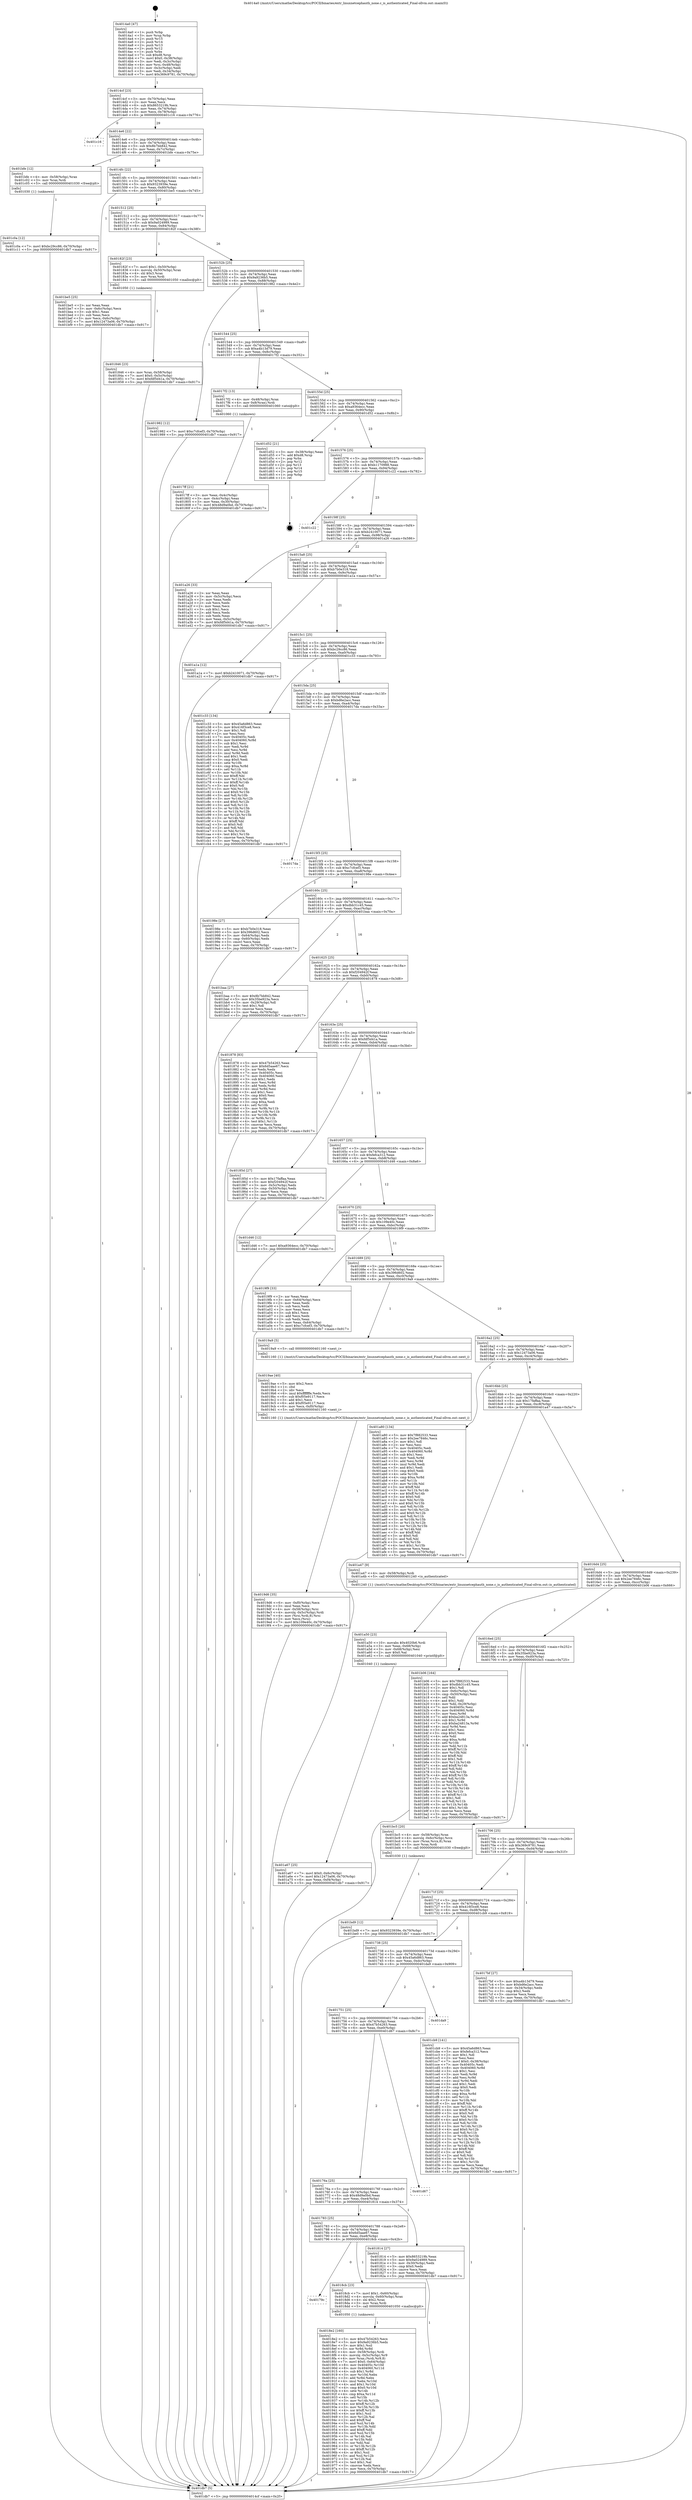 digraph "0x4014a0" {
  label = "0x4014a0 (/mnt/c/Users/mathe/Desktop/tcc/POCII/binaries/extr_linuxnetcephauth_none.c_is_authenticated_Final-ollvm.out::main(0))"
  labelloc = "t"
  node[shape=record]

  Entry [label="",width=0.3,height=0.3,shape=circle,fillcolor=black,style=filled]
  "0x4014cf" [label="{
     0x4014cf [23]\l
     | [instrs]\l
     &nbsp;&nbsp;0x4014cf \<+3\>: mov -0x70(%rbp),%eax\l
     &nbsp;&nbsp;0x4014d2 \<+2\>: mov %eax,%ecx\l
     &nbsp;&nbsp;0x4014d4 \<+6\>: sub $0x8653219b,%ecx\l
     &nbsp;&nbsp;0x4014da \<+3\>: mov %eax,-0x74(%rbp)\l
     &nbsp;&nbsp;0x4014dd \<+3\>: mov %ecx,-0x78(%rbp)\l
     &nbsp;&nbsp;0x4014e0 \<+6\>: je 0000000000401c16 \<main+0x776\>\l
  }"]
  "0x401c16" [label="{
     0x401c16\l
  }", style=dashed]
  "0x4014e6" [label="{
     0x4014e6 [22]\l
     | [instrs]\l
     &nbsp;&nbsp;0x4014e6 \<+5\>: jmp 00000000004014eb \<main+0x4b\>\l
     &nbsp;&nbsp;0x4014eb \<+3\>: mov -0x74(%rbp),%eax\l
     &nbsp;&nbsp;0x4014ee \<+5\>: sub $0x8b7bb842,%eax\l
     &nbsp;&nbsp;0x4014f3 \<+3\>: mov %eax,-0x7c(%rbp)\l
     &nbsp;&nbsp;0x4014f6 \<+6\>: je 0000000000401bfe \<main+0x75e\>\l
  }"]
  Exit [label="",width=0.3,height=0.3,shape=circle,fillcolor=black,style=filled,peripheries=2]
  "0x401bfe" [label="{
     0x401bfe [12]\l
     | [instrs]\l
     &nbsp;&nbsp;0x401bfe \<+4\>: mov -0x58(%rbp),%rax\l
     &nbsp;&nbsp;0x401c02 \<+3\>: mov %rax,%rdi\l
     &nbsp;&nbsp;0x401c05 \<+5\>: call 0000000000401030 \<free@plt\>\l
     | [calls]\l
     &nbsp;&nbsp;0x401030 \{1\} (unknown)\l
  }"]
  "0x4014fc" [label="{
     0x4014fc [22]\l
     | [instrs]\l
     &nbsp;&nbsp;0x4014fc \<+5\>: jmp 0000000000401501 \<main+0x61\>\l
     &nbsp;&nbsp;0x401501 \<+3\>: mov -0x74(%rbp),%eax\l
     &nbsp;&nbsp;0x401504 \<+5\>: sub $0x9323939e,%eax\l
     &nbsp;&nbsp;0x401509 \<+3\>: mov %eax,-0x80(%rbp)\l
     &nbsp;&nbsp;0x40150c \<+6\>: je 0000000000401be5 \<main+0x745\>\l
  }"]
  "0x401c0a" [label="{
     0x401c0a [12]\l
     | [instrs]\l
     &nbsp;&nbsp;0x401c0a \<+7\>: movl $0xbc29cc86,-0x70(%rbp)\l
     &nbsp;&nbsp;0x401c11 \<+5\>: jmp 0000000000401db7 \<main+0x917\>\l
  }"]
  "0x401be5" [label="{
     0x401be5 [25]\l
     | [instrs]\l
     &nbsp;&nbsp;0x401be5 \<+2\>: xor %eax,%eax\l
     &nbsp;&nbsp;0x401be7 \<+3\>: mov -0x6c(%rbp),%ecx\l
     &nbsp;&nbsp;0x401bea \<+3\>: sub $0x1,%eax\l
     &nbsp;&nbsp;0x401bed \<+2\>: sub %eax,%ecx\l
     &nbsp;&nbsp;0x401bef \<+3\>: mov %ecx,-0x6c(%rbp)\l
     &nbsp;&nbsp;0x401bf2 \<+7\>: movl $0x12473a06,-0x70(%rbp)\l
     &nbsp;&nbsp;0x401bf9 \<+5\>: jmp 0000000000401db7 \<main+0x917\>\l
  }"]
  "0x401512" [label="{
     0x401512 [25]\l
     | [instrs]\l
     &nbsp;&nbsp;0x401512 \<+5\>: jmp 0000000000401517 \<main+0x77\>\l
     &nbsp;&nbsp;0x401517 \<+3\>: mov -0x74(%rbp),%eax\l
     &nbsp;&nbsp;0x40151a \<+5\>: sub $0x9a024989,%eax\l
     &nbsp;&nbsp;0x40151f \<+6\>: mov %eax,-0x84(%rbp)\l
     &nbsp;&nbsp;0x401525 \<+6\>: je 000000000040182f \<main+0x38f\>\l
  }"]
  "0x401bd9" [label="{
     0x401bd9 [12]\l
     | [instrs]\l
     &nbsp;&nbsp;0x401bd9 \<+7\>: movl $0x9323939e,-0x70(%rbp)\l
     &nbsp;&nbsp;0x401be0 \<+5\>: jmp 0000000000401db7 \<main+0x917\>\l
  }"]
  "0x40182f" [label="{
     0x40182f [23]\l
     | [instrs]\l
     &nbsp;&nbsp;0x40182f \<+7\>: movl $0x1,-0x50(%rbp)\l
     &nbsp;&nbsp;0x401836 \<+4\>: movslq -0x50(%rbp),%rax\l
     &nbsp;&nbsp;0x40183a \<+4\>: shl $0x3,%rax\l
     &nbsp;&nbsp;0x40183e \<+3\>: mov %rax,%rdi\l
     &nbsp;&nbsp;0x401841 \<+5\>: call 0000000000401050 \<malloc@plt\>\l
     | [calls]\l
     &nbsp;&nbsp;0x401050 \{1\} (unknown)\l
  }"]
  "0x40152b" [label="{
     0x40152b [25]\l
     | [instrs]\l
     &nbsp;&nbsp;0x40152b \<+5\>: jmp 0000000000401530 \<main+0x90\>\l
     &nbsp;&nbsp;0x401530 \<+3\>: mov -0x74(%rbp),%eax\l
     &nbsp;&nbsp;0x401533 \<+5\>: sub $0x9a9236b5,%eax\l
     &nbsp;&nbsp;0x401538 \<+6\>: mov %eax,-0x88(%rbp)\l
     &nbsp;&nbsp;0x40153e \<+6\>: je 0000000000401982 \<main+0x4e2\>\l
  }"]
  "0x401a67" [label="{
     0x401a67 [25]\l
     | [instrs]\l
     &nbsp;&nbsp;0x401a67 \<+7\>: movl $0x0,-0x6c(%rbp)\l
     &nbsp;&nbsp;0x401a6e \<+7\>: movl $0x12473a06,-0x70(%rbp)\l
     &nbsp;&nbsp;0x401a75 \<+6\>: mov %eax,-0xf4(%rbp)\l
     &nbsp;&nbsp;0x401a7b \<+5\>: jmp 0000000000401db7 \<main+0x917\>\l
  }"]
  "0x401982" [label="{
     0x401982 [12]\l
     | [instrs]\l
     &nbsp;&nbsp;0x401982 \<+7\>: movl $0xc7cfcef3,-0x70(%rbp)\l
     &nbsp;&nbsp;0x401989 \<+5\>: jmp 0000000000401db7 \<main+0x917\>\l
  }"]
  "0x401544" [label="{
     0x401544 [25]\l
     | [instrs]\l
     &nbsp;&nbsp;0x401544 \<+5\>: jmp 0000000000401549 \<main+0xa9\>\l
     &nbsp;&nbsp;0x401549 \<+3\>: mov -0x74(%rbp),%eax\l
     &nbsp;&nbsp;0x40154c \<+5\>: sub $0xa4b13d79,%eax\l
     &nbsp;&nbsp;0x401551 \<+6\>: mov %eax,-0x8c(%rbp)\l
     &nbsp;&nbsp;0x401557 \<+6\>: je 00000000004017f2 \<main+0x352\>\l
  }"]
  "0x401a50" [label="{
     0x401a50 [23]\l
     | [instrs]\l
     &nbsp;&nbsp;0x401a50 \<+10\>: movabs $0x4020b6,%rdi\l
     &nbsp;&nbsp;0x401a5a \<+3\>: mov %eax,-0x68(%rbp)\l
     &nbsp;&nbsp;0x401a5d \<+3\>: mov -0x68(%rbp),%esi\l
     &nbsp;&nbsp;0x401a60 \<+2\>: mov $0x0,%al\l
     &nbsp;&nbsp;0x401a62 \<+5\>: call 0000000000401040 \<printf@plt\>\l
     | [calls]\l
     &nbsp;&nbsp;0x401040 \{1\} (unknown)\l
  }"]
  "0x4017f2" [label="{
     0x4017f2 [13]\l
     | [instrs]\l
     &nbsp;&nbsp;0x4017f2 \<+4\>: mov -0x48(%rbp),%rax\l
     &nbsp;&nbsp;0x4017f6 \<+4\>: mov 0x8(%rax),%rdi\l
     &nbsp;&nbsp;0x4017fa \<+5\>: call 0000000000401060 \<atoi@plt\>\l
     | [calls]\l
     &nbsp;&nbsp;0x401060 \{1\} (unknown)\l
  }"]
  "0x40155d" [label="{
     0x40155d [25]\l
     | [instrs]\l
     &nbsp;&nbsp;0x40155d \<+5\>: jmp 0000000000401562 \<main+0xc2\>\l
     &nbsp;&nbsp;0x401562 \<+3\>: mov -0x74(%rbp),%eax\l
     &nbsp;&nbsp;0x401565 \<+5\>: sub $0xa9364ecc,%eax\l
     &nbsp;&nbsp;0x40156a \<+6\>: mov %eax,-0x90(%rbp)\l
     &nbsp;&nbsp;0x401570 \<+6\>: je 0000000000401d52 \<main+0x8b2\>\l
  }"]
  "0x4019d6" [label="{
     0x4019d6 [35]\l
     | [instrs]\l
     &nbsp;&nbsp;0x4019d6 \<+6\>: mov -0xf0(%rbp),%ecx\l
     &nbsp;&nbsp;0x4019dc \<+3\>: imul %eax,%ecx\l
     &nbsp;&nbsp;0x4019df \<+4\>: mov -0x58(%rbp),%rsi\l
     &nbsp;&nbsp;0x4019e3 \<+4\>: movslq -0x5c(%rbp),%rdi\l
     &nbsp;&nbsp;0x4019e7 \<+4\>: mov (%rsi,%rdi,8),%rsi\l
     &nbsp;&nbsp;0x4019eb \<+2\>: mov %ecx,(%rsi)\l
     &nbsp;&nbsp;0x4019ed \<+7\>: movl $0x109e40c,-0x70(%rbp)\l
     &nbsp;&nbsp;0x4019f4 \<+5\>: jmp 0000000000401db7 \<main+0x917\>\l
  }"]
  "0x401d52" [label="{
     0x401d52 [21]\l
     | [instrs]\l
     &nbsp;&nbsp;0x401d52 \<+3\>: mov -0x38(%rbp),%eax\l
     &nbsp;&nbsp;0x401d55 \<+7\>: add $0xd8,%rsp\l
     &nbsp;&nbsp;0x401d5c \<+1\>: pop %rbx\l
     &nbsp;&nbsp;0x401d5d \<+2\>: pop %r12\l
     &nbsp;&nbsp;0x401d5f \<+2\>: pop %r13\l
     &nbsp;&nbsp;0x401d61 \<+2\>: pop %r14\l
     &nbsp;&nbsp;0x401d63 \<+2\>: pop %r15\l
     &nbsp;&nbsp;0x401d65 \<+1\>: pop %rbp\l
     &nbsp;&nbsp;0x401d66 \<+1\>: ret\l
  }"]
  "0x401576" [label="{
     0x401576 [25]\l
     | [instrs]\l
     &nbsp;&nbsp;0x401576 \<+5\>: jmp 000000000040157b \<main+0xdb\>\l
     &nbsp;&nbsp;0x40157b \<+3\>: mov -0x74(%rbp),%eax\l
     &nbsp;&nbsp;0x40157e \<+5\>: sub $0xb1170988,%eax\l
     &nbsp;&nbsp;0x401583 \<+6\>: mov %eax,-0x94(%rbp)\l
     &nbsp;&nbsp;0x401589 \<+6\>: je 0000000000401c22 \<main+0x782\>\l
  }"]
  "0x4019ae" [label="{
     0x4019ae [40]\l
     | [instrs]\l
     &nbsp;&nbsp;0x4019ae \<+5\>: mov $0x2,%ecx\l
     &nbsp;&nbsp;0x4019b3 \<+1\>: cltd\l
     &nbsp;&nbsp;0x4019b4 \<+2\>: idiv %ecx\l
     &nbsp;&nbsp;0x4019b6 \<+6\>: imul $0xfffffffe,%edx,%ecx\l
     &nbsp;&nbsp;0x4019bc \<+6\>: sub $0xf05e9117,%ecx\l
     &nbsp;&nbsp;0x4019c2 \<+3\>: add $0x1,%ecx\l
     &nbsp;&nbsp;0x4019c5 \<+6\>: add $0xf05e9117,%ecx\l
     &nbsp;&nbsp;0x4019cb \<+6\>: mov %ecx,-0xf0(%rbp)\l
     &nbsp;&nbsp;0x4019d1 \<+5\>: call 0000000000401160 \<next_i\>\l
     | [calls]\l
     &nbsp;&nbsp;0x401160 \{1\} (/mnt/c/Users/mathe/Desktop/tcc/POCII/binaries/extr_linuxnetcephauth_none.c_is_authenticated_Final-ollvm.out::next_i)\l
  }"]
  "0x401c22" [label="{
     0x401c22\l
  }", style=dashed]
  "0x40158f" [label="{
     0x40158f [25]\l
     | [instrs]\l
     &nbsp;&nbsp;0x40158f \<+5\>: jmp 0000000000401594 \<main+0xf4\>\l
     &nbsp;&nbsp;0x401594 \<+3\>: mov -0x74(%rbp),%eax\l
     &nbsp;&nbsp;0x401597 \<+5\>: sub $0xb2410071,%eax\l
     &nbsp;&nbsp;0x40159c \<+6\>: mov %eax,-0x98(%rbp)\l
     &nbsp;&nbsp;0x4015a2 \<+6\>: je 0000000000401a26 \<main+0x586\>\l
  }"]
  "0x4018e2" [label="{
     0x4018e2 [160]\l
     | [instrs]\l
     &nbsp;&nbsp;0x4018e2 \<+5\>: mov $0x47b54263,%ecx\l
     &nbsp;&nbsp;0x4018e7 \<+5\>: mov $0x9a9236b5,%edx\l
     &nbsp;&nbsp;0x4018ec \<+3\>: mov $0x1,%sil\l
     &nbsp;&nbsp;0x4018ef \<+3\>: xor %r8d,%r8d\l
     &nbsp;&nbsp;0x4018f2 \<+4\>: mov -0x58(%rbp),%rdi\l
     &nbsp;&nbsp;0x4018f6 \<+4\>: movslq -0x5c(%rbp),%r9\l
     &nbsp;&nbsp;0x4018fa \<+4\>: mov %rax,(%rdi,%r9,8)\l
     &nbsp;&nbsp;0x4018fe \<+7\>: movl $0x0,-0x64(%rbp)\l
     &nbsp;&nbsp;0x401905 \<+8\>: mov 0x40405c,%r10d\l
     &nbsp;&nbsp;0x40190d \<+8\>: mov 0x404060,%r11d\l
     &nbsp;&nbsp;0x401915 \<+4\>: sub $0x1,%r8d\l
     &nbsp;&nbsp;0x401919 \<+3\>: mov %r10d,%ebx\l
     &nbsp;&nbsp;0x40191c \<+3\>: add %r8d,%ebx\l
     &nbsp;&nbsp;0x40191f \<+4\>: imul %ebx,%r10d\l
     &nbsp;&nbsp;0x401923 \<+4\>: and $0x1,%r10d\l
     &nbsp;&nbsp;0x401927 \<+4\>: cmp $0x0,%r10d\l
     &nbsp;&nbsp;0x40192b \<+4\>: sete %r14b\l
     &nbsp;&nbsp;0x40192f \<+4\>: cmp $0xa,%r11d\l
     &nbsp;&nbsp;0x401933 \<+4\>: setl %r15b\l
     &nbsp;&nbsp;0x401937 \<+3\>: mov %r14b,%r12b\l
     &nbsp;&nbsp;0x40193a \<+4\>: xor $0xff,%r12b\l
     &nbsp;&nbsp;0x40193e \<+3\>: mov %r15b,%r13b\l
     &nbsp;&nbsp;0x401941 \<+4\>: xor $0xff,%r13b\l
     &nbsp;&nbsp;0x401945 \<+4\>: xor $0x1,%sil\l
     &nbsp;&nbsp;0x401949 \<+3\>: mov %r12b,%al\l
     &nbsp;&nbsp;0x40194c \<+2\>: and $0xff,%al\l
     &nbsp;&nbsp;0x40194e \<+3\>: and %sil,%r14b\l
     &nbsp;&nbsp;0x401951 \<+3\>: mov %r13b,%dil\l
     &nbsp;&nbsp;0x401954 \<+4\>: and $0xff,%dil\l
     &nbsp;&nbsp;0x401958 \<+3\>: and %sil,%r15b\l
     &nbsp;&nbsp;0x40195b \<+3\>: or %r14b,%al\l
     &nbsp;&nbsp;0x40195e \<+3\>: or %r15b,%dil\l
     &nbsp;&nbsp;0x401961 \<+3\>: xor %dil,%al\l
     &nbsp;&nbsp;0x401964 \<+3\>: or %r13b,%r12b\l
     &nbsp;&nbsp;0x401967 \<+4\>: xor $0xff,%r12b\l
     &nbsp;&nbsp;0x40196b \<+4\>: or $0x1,%sil\l
     &nbsp;&nbsp;0x40196f \<+3\>: and %sil,%r12b\l
     &nbsp;&nbsp;0x401972 \<+3\>: or %r12b,%al\l
     &nbsp;&nbsp;0x401975 \<+2\>: test $0x1,%al\l
     &nbsp;&nbsp;0x401977 \<+3\>: cmovne %edx,%ecx\l
     &nbsp;&nbsp;0x40197a \<+3\>: mov %ecx,-0x70(%rbp)\l
     &nbsp;&nbsp;0x40197d \<+5\>: jmp 0000000000401db7 \<main+0x917\>\l
  }"]
  "0x401a26" [label="{
     0x401a26 [33]\l
     | [instrs]\l
     &nbsp;&nbsp;0x401a26 \<+2\>: xor %eax,%eax\l
     &nbsp;&nbsp;0x401a28 \<+3\>: mov -0x5c(%rbp),%ecx\l
     &nbsp;&nbsp;0x401a2b \<+2\>: mov %eax,%edx\l
     &nbsp;&nbsp;0x401a2d \<+2\>: sub %ecx,%edx\l
     &nbsp;&nbsp;0x401a2f \<+2\>: mov %eax,%ecx\l
     &nbsp;&nbsp;0x401a31 \<+3\>: sub $0x1,%ecx\l
     &nbsp;&nbsp;0x401a34 \<+2\>: add %ecx,%edx\l
     &nbsp;&nbsp;0x401a36 \<+2\>: sub %edx,%eax\l
     &nbsp;&nbsp;0x401a38 \<+3\>: mov %eax,-0x5c(%rbp)\l
     &nbsp;&nbsp;0x401a3b \<+7\>: movl $0xfdf5d41a,-0x70(%rbp)\l
     &nbsp;&nbsp;0x401a42 \<+5\>: jmp 0000000000401db7 \<main+0x917\>\l
  }"]
  "0x4015a8" [label="{
     0x4015a8 [25]\l
     | [instrs]\l
     &nbsp;&nbsp;0x4015a8 \<+5\>: jmp 00000000004015ad \<main+0x10d\>\l
     &nbsp;&nbsp;0x4015ad \<+3\>: mov -0x74(%rbp),%eax\l
     &nbsp;&nbsp;0x4015b0 \<+5\>: sub $0xb7b0e318,%eax\l
     &nbsp;&nbsp;0x4015b5 \<+6\>: mov %eax,-0x9c(%rbp)\l
     &nbsp;&nbsp;0x4015bb \<+6\>: je 0000000000401a1a \<main+0x57a\>\l
  }"]
  "0x40179c" [label="{
     0x40179c\l
  }", style=dashed]
  "0x401a1a" [label="{
     0x401a1a [12]\l
     | [instrs]\l
     &nbsp;&nbsp;0x401a1a \<+7\>: movl $0xb2410071,-0x70(%rbp)\l
     &nbsp;&nbsp;0x401a21 \<+5\>: jmp 0000000000401db7 \<main+0x917\>\l
  }"]
  "0x4015c1" [label="{
     0x4015c1 [25]\l
     | [instrs]\l
     &nbsp;&nbsp;0x4015c1 \<+5\>: jmp 00000000004015c6 \<main+0x126\>\l
     &nbsp;&nbsp;0x4015c6 \<+3\>: mov -0x74(%rbp),%eax\l
     &nbsp;&nbsp;0x4015c9 \<+5\>: sub $0xbc29cc86,%eax\l
     &nbsp;&nbsp;0x4015ce \<+6\>: mov %eax,-0xa0(%rbp)\l
     &nbsp;&nbsp;0x4015d4 \<+6\>: je 0000000000401c33 \<main+0x793\>\l
  }"]
  "0x4018cb" [label="{
     0x4018cb [23]\l
     | [instrs]\l
     &nbsp;&nbsp;0x4018cb \<+7\>: movl $0x1,-0x60(%rbp)\l
     &nbsp;&nbsp;0x4018d2 \<+4\>: movslq -0x60(%rbp),%rax\l
     &nbsp;&nbsp;0x4018d6 \<+4\>: shl $0x2,%rax\l
     &nbsp;&nbsp;0x4018da \<+3\>: mov %rax,%rdi\l
     &nbsp;&nbsp;0x4018dd \<+5\>: call 0000000000401050 \<malloc@plt\>\l
     | [calls]\l
     &nbsp;&nbsp;0x401050 \{1\} (unknown)\l
  }"]
  "0x401c33" [label="{
     0x401c33 [134]\l
     | [instrs]\l
     &nbsp;&nbsp;0x401c33 \<+5\>: mov $0x45a6d863,%eax\l
     &nbsp;&nbsp;0x401c38 \<+5\>: mov $0x416f3ce8,%ecx\l
     &nbsp;&nbsp;0x401c3d \<+2\>: mov $0x1,%dl\l
     &nbsp;&nbsp;0x401c3f \<+2\>: xor %esi,%esi\l
     &nbsp;&nbsp;0x401c41 \<+7\>: mov 0x40405c,%edi\l
     &nbsp;&nbsp;0x401c48 \<+8\>: mov 0x404060,%r8d\l
     &nbsp;&nbsp;0x401c50 \<+3\>: sub $0x1,%esi\l
     &nbsp;&nbsp;0x401c53 \<+3\>: mov %edi,%r9d\l
     &nbsp;&nbsp;0x401c56 \<+3\>: add %esi,%r9d\l
     &nbsp;&nbsp;0x401c59 \<+4\>: imul %r9d,%edi\l
     &nbsp;&nbsp;0x401c5d \<+3\>: and $0x1,%edi\l
     &nbsp;&nbsp;0x401c60 \<+3\>: cmp $0x0,%edi\l
     &nbsp;&nbsp;0x401c63 \<+4\>: sete %r10b\l
     &nbsp;&nbsp;0x401c67 \<+4\>: cmp $0xa,%r8d\l
     &nbsp;&nbsp;0x401c6b \<+4\>: setl %r11b\l
     &nbsp;&nbsp;0x401c6f \<+3\>: mov %r10b,%bl\l
     &nbsp;&nbsp;0x401c72 \<+3\>: xor $0xff,%bl\l
     &nbsp;&nbsp;0x401c75 \<+3\>: mov %r11b,%r14b\l
     &nbsp;&nbsp;0x401c78 \<+4\>: xor $0xff,%r14b\l
     &nbsp;&nbsp;0x401c7c \<+3\>: xor $0x0,%dl\l
     &nbsp;&nbsp;0x401c7f \<+3\>: mov %bl,%r15b\l
     &nbsp;&nbsp;0x401c82 \<+4\>: and $0x0,%r15b\l
     &nbsp;&nbsp;0x401c86 \<+3\>: and %dl,%r10b\l
     &nbsp;&nbsp;0x401c89 \<+3\>: mov %r14b,%r12b\l
     &nbsp;&nbsp;0x401c8c \<+4\>: and $0x0,%r12b\l
     &nbsp;&nbsp;0x401c90 \<+3\>: and %dl,%r11b\l
     &nbsp;&nbsp;0x401c93 \<+3\>: or %r10b,%r15b\l
     &nbsp;&nbsp;0x401c96 \<+3\>: or %r11b,%r12b\l
     &nbsp;&nbsp;0x401c99 \<+3\>: xor %r12b,%r15b\l
     &nbsp;&nbsp;0x401c9c \<+3\>: or %r14b,%bl\l
     &nbsp;&nbsp;0x401c9f \<+3\>: xor $0xff,%bl\l
     &nbsp;&nbsp;0x401ca2 \<+3\>: or $0x0,%dl\l
     &nbsp;&nbsp;0x401ca5 \<+2\>: and %dl,%bl\l
     &nbsp;&nbsp;0x401ca7 \<+3\>: or %bl,%r15b\l
     &nbsp;&nbsp;0x401caa \<+4\>: test $0x1,%r15b\l
     &nbsp;&nbsp;0x401cae \<+3\>: cmovne %ecx,%eax\l
     &nbsp;&nbsp;0x401cb1 \<+3\>: mov %eax,-0x70(%rbp)\l
     &nbsp;&nbsp;0x401cb4 \<+5\>: jmp 0000000000401db7 \<main+0x917\>\l
  }"]
  "0x4015da" [label="{
     0x4015da [25]\l
     | [instrs]\l
     &nbsp;&nbsp;0x4015da \<+5\>: jmp 00000000004015df \<main+0x13f\>\l
     &nbsp;&nbsp;0x4015df \<+3\>: mov -0x74(%rbp),%eax\l
     &nbsp;&nbsp;0x4015e2 \<+5\>: sub $0xbd6e2acc,%eax\l
     &nbsp;&nbsp;0x4015e7 \<+6\>: mov %eax,-0xa4(%rbp)\l
     &nbsp;&nbsp;0x4015ed \<+6\>: je 00000000004017da \<main+0x33a\>\l
  }"]
  "0x401846" [label="{
     0x401846 [23]\l
     | [instrs]\l
     &nbsp;&nbsp;0x401846 \<+4\>: mov %rax,-0x58(%rbp)\l
     &nbsp;&nbsp;0x40184a \<+7\>: movl $0x0,-0x5c(%rbp)\l
     &nbsp;&nbsp;0x401851 \<+7\>: movl $0xfdf5d41a,-0x70(%rbp)\l
     &nbsp;&nbsp;0x401858 \<+5\>: jmp 0000000000401db7 \<main+0x917\>\l
  }"]
  "0x4017da" [label="{
     0x4017da\l
  }", style=dashed]
  "0x4015f3" [label="{
     0x4015f3 [25]\l
     | [instrs]\l
     &nbsp;&nbsp;0x4015f3 \<+5\>: jmp 00000000004015f8 \<main+0x158\>\l
     &nbsp;&nbsp;0x4015f8 \<+3\>: mov -0x74(%rbp),%eax\l
     &nbsp;&nbsp;0x4015fb \<+5\>: sub $0xc7cfcef3,%eax\l
     &nbsp;&nbsp;0x401600 \<+6\>: mov %eax,-0xa8(%rbp)\l
     &nbsp;&nbsp;0x401606 \<+6\>: je 000000000040198e \<main+0x4ee\>\l
  }"]
  "0x401783" [label="{
     0x401783 [25]\l
     | [instrs]\l
     &nbsp;&nbsp;0x401783 \<+5\>: jmp 0000000000401788 \<main+0x2e8\>\l
     &nbsp;&nbsp;0x401788 \<+3\>: mov -0x74(%rbp),%eax\l
     &nbsp;&nbsp;0x40178b \<+5\>: sub $0x6d5aae67,%eax\l
     &nbsp;&nbsp;0x401790 \<+6\>: mov %eax,-0xe8(%rbp)\l
     &nbsp;&nbsp;0x401796 \<+6\>: je 00000000004018cb \<main+0x42b\>\l
  }"]
  "0x40198e" [label="{
     0x40198e [27]\l
     | [instrs]\l
     &nbsp;&nbsp;0x40198e \<+5\>: mov $0xb7b0e318,%eax\l
     &nbsp;&nbsp;0x401993 \<+5\>: mov $0x396d602,%ecx\l
     &nbsp;&nbsp;0x401998 \<+3\>: mov -0x64(%rbp),%edx\l
     &nbsp;&nbsp;0x40199b \<+3\>: cmp -0x60(%rbp),%edx\l
     &nbsp;&nbsp;0x40199e \<+3\>: cmovl %ecx,%eax\l
     &nbsp;&nbsp;0x4019a1 \<+3\>: mov %eax,-0x70(%rbp)\l
     &nbsp;&nbsp;0x4019a4 \<+5\>: jmp 0000000000401db7 \<main+0x917\>\l
  }"]
  "0x40160c" [label="{
     0x40160c [25]\l
     | [instrs]\l
     &nbsp;&nbsp;0x40160c \<+5\>: jmp 0000000000401611 \<main+0x171\>\l
     &nbsp;&nbsp;0x401611 \<+3\>: mov -0x74(%rbp),%eax\l
     &nbsp;&nbsp;0x401614 \<+5\>: sub $0xdbb31c45,%eax\l
     &nbsp;&nbsp;0x401619 \<+6\>: mov %eax,-0xac(%rbp)\l
     &nbsp;&nbsp;0x40161f \<+6\>: je 0000000000401baa \<main+0x70a\>\l
  }"]
  "0x401814" [label="{
     0x401814 [27]\l
     | [instrs]\l
     &nbsp;&nbsp;0x401814 \<+5\>: mov $0x8653219b,%eax\l
     &nbsp;&nbsp;0x401819 \<+5\>: mov $0x9a024989,%ecx\l
     &nbsp;&nbsp;0x40181e \<+3\>: mov -0x30(%rbp),%edx\l
     &nbsp;&nbsp;0x401821 \<+3\>: cmp $0x0,%edx\l
     &nbsp;&nbsp;0x401824 \<+3\>: cmove %ecx,%eax\l
     &nbsp;&nbsp;0x401827 \<+3\>: mov %eax,-0x70(%rbp)\l
     &nbsp;&nbsp;0x40182a \<+5\>: jmp 0000000000401db7 \<main+0x917\>\l
  }"]
  "0x401baa" [label="{
     0x401baa [27]\l
     | [instrs]\l
     &nbsp;&nbsp;0x401baa \<+5\>: mov $0x8b7bb842,%eax\l
     &nbsp;&nbsp;0x401baf \<+5\>: mov $0x35be923a,%ecx\l
     &nbsp;&nbsp;0x401bb4 \<+3\>: mov -0x29(%rbp),%dl\l
     &nbsp;&nbsp;0x401bb7 \<+3\>: test $0x1,%dl\l
     &nbsp;&nbsp;0x401bba \<+3\>: cmovne %ecx,%eax\l
     &nbsp;&nbsp;0x401bbd \<+3\>: mov %eax,-0x70(%rbp)\l
     &nbsp;&nbsp;0x401bc0 \<+5\>: jmp 0000000000401db7 \<main+0x917\>\l
  }"]
  "0x401625" [label="{
     0x401625 [25]\l
     | [instrs]\l
     &nbsp;&nbsp;0x401625 \<+5\>: jmp 000000000040162a \<main+0x18a\>\l
     &nbsp;&nbsp;0x40162a \<+3\>: mov -0x74(%rbp),%eax\l
     &nbsp;&nbsp;0x40162d \<+5\>: sub $0xf204942f,%eax\l
     &nbsp;&nbsp;0x401632 \<+6\>: mov %eax,-0xb0(%rbp)\l
     &nbsp;&nbsp;0x401638 \<+6\>: je 0000000000401878 \<main+0x3d8\>\l
  }"]
  "0x40176a" [label="{
     0x40176a [25]\l
     | [instrs]\l
     &nbsp;&nbsp;0x40176a \<+5\>: jmp 000000000040176f \<main+0x2cf\>\l
     &nbsp;&nbsp;0x40176f \<+3\>: mov -0x74(%rbp),%eax\l
     &nbsp;&nbsp;0x401772 \<+5\>: sub $0x48d9a0bd,%eax\l
     &nbsp;&nbsp;0x401777 \<+6\>: mov %eax,-0xe4(%rbp)\l
     &nbsp;&nbsp;0x40177d \<+6\>: je 0000000000401814 \<main+0x374\>\l
  }"]
  "0x401878" [label="{
     0x401878 [83]\l
     | [instrs]\l
     &nbsp;&nbsp;0x401878 \<+5\>: mov $0x47b54263,%eax\l
     &nbsp;&nbsp;0x40187d \<+5\>: mov $0x6d5aae67,%ecx\l
     &nbsp;&nbsp;0x401882 \<+2\>: xor %edx,%edx\l
     &nbsp;&nbsp;0x401884 \<+7\>: mov 0x40405c,%esi\l
     &nbsp;&nbsp;0x40188b \<+7\>: mov 0x404060,%edi\l
     &nbsp;&nbsp;0x401892 \<+3\>: sub $0x1,%edx\l
     &nbsp;&nbsp;0x401895 \<+3\>: mov %esi,%r8d\l
     &nbsp;&nbsp;0x401898 \<+3\>: add %edx,%r8d\l
     &nbsp;&nbsp;0x40189b \<+4\>: imul %r8d,%esi\l
     &nbsp;&nbsp;0x40189f \<+3\>: and $0x1,%esi\l
     &nbsp;&nbsp;0x4018a2 \<+3\>: cmp $0x0,%esi\l
     &nbsp;&nbsp;0x4018a5 \<+4\>: sete %r9b\l
     &nbsp;&nbsp;0x4018a9 \<+3\>: cmp $0xa,%edi\l
     &nbsp;&nbsp;0x4018ac \<+4\>: setl %r10b\l
     &nbsp;&nbsp;0x4018b0 \<+3\>: mov %r9b,%r11b\l
     &nbsp;&nbsp;0x4018b3 \<+3\>: and %r10b,%r11b\l
     &nbsp;&nbsp;0x4018b6 \<+3\>: xor %r10b,%r9b\l
     &nbsp;&nbsp;0x4018b9 \<+3\>: or %r9b,%r11b\l
     &nbsp;&nbsp;0x4018bc \<+4\>: test $0x1,%r11b\l
     &nbsp;&nbsp;0x4018c0 \<+3\>: cmovne %ecx,%eax\l
     &nbsp;&nbsp;0x4018c3 \<+3\>: mov %eax,-0x70(%rbp)\l
     &nbsp;&nbsp;0x4018c6 \<+5\>: jmp 0000000000401db7 \<main+0x917\>\l
  }"]
  "0x40163e" [label="{
     0x40163e [25]\l
     | [instrs]\l
     &nbsp;&nbsp;0x40163e \<+5\>: jmp 0000000000401643 \<main+0x1a3\>\l
     &nbsp;&nbsp;0x401643 \<+3\>: mov -0x74(%rbp),%eax\l
     &nbsp;&nbsp;0x401646 \<+5\>: sub $0xfdf5d41a,%eax\l
     &nbsp;&nbsp;0x40164b \<+6\>: mov %eax,-0xb4(%rbp)\l
     &nbsp;&nbsp;0x401651 \<+6\>: je 000000000040185d \<main+0x3bd\>\l
  }"]
  "0x401d67" [label="{
     0x401d67\l
  }", style=dashed]
  "0x40185d" [label="{
     0x40185d [27]\l
     | [instrs]\l
     &nbsp;&nbsp;0x40185d \<+5\>: mov $0x17faffaa,%eax\l
     &nbsp;&nbsp;0x401862 \<+5\>: mov $0xf204942f,%ecx\l
     &nbsp;&nbsp;0x401867 \<+3\>: mov -0x5c(%rbp),%edx\l
     &nbsp;&nbsp;0x40186a \<+3\>: cmp -0x50(%rbp),%edx\l
     &nbsp;&nbsp;0x40186d \<+3\>: cmovl %ecx,%eax\l
     &nbsp;&nbsp;0x401870 \<+3\>: mov %eax,-0x70(%rbp)\l
     &nbsp;&nbsp;0x401873 \<+5\>: jmp 0000000000401db7 \<main+0x917\>\l
  }"]
  "0x401657" [label="{
     0x401657 [25]\l
     | [instrs]\l
     &nbsp;&nbsp;0x401657 \<+5\>: jmp 000000000040165c \<main+0x1bc\>\l
     &nbsp;&nbsp;0x40165c \<+3\>: mov -0x74(%rbp),%eax\l
     &nbsp;&nbsp;0x40165f \<+5\>: sub $0xfefca312,%eax\l
     &nbsp;&nbsp;0x401664 \<+6\>: mov %eax,-0xb8(%rbp)\l
     &nbsp;&nbsp;0x40166a \<+6\>: je 0000000000401d46 \<main+0x8a6\>\l
  }"]
  "0x401751" [label="{
     0x401751 [25]\l
     | [instrs]\l
     &nbsp;&nbsp;0x401751 \<+5\>: jmp 0000000000401756 \<main+0x2b6\>\l
     &nbsp;&nbsp;0x401756 \<+3\>: mov -0x74(%rbp),%eax\l
     &nbsp;&nbsp;0x401759 \<+5\>: sub $0x47b54263,%eax\l
     &nbsp;&nbsp;0x40175e \<+6\>: mov %eax,-0xe0(%rbp)\l
     &nbsp;&nbsp;0x401764 \<+6\>: je 0000000000401d67 \<main+0x8c7\>\l
  }"]
  "0x401d46" [label="{
     0x401d46 [12]\l
     | [instrs]\l
     &nbsp;&nbsp;0x401d46 \<+7\>: movl $0xa9364ecc,-0x70(%rbp)\l
     &nbsp;&nbsp;0x401d4d \<+5\>: jmp 0000000000401db7 \<main+0x917\>\l
  }"]
  "0x401670" [label="{
     0x401670 [25]\l
     | [instrs]\l
     &nbsp;&nbsp;0x401670 \<+5\>: jmp 0000000000401675 \<main+0x1d5\>\l
     &nbsp;&nbsp;0x401675 \<+3\>: mov -0x74(%rbp),%eax\l
     &nbsp;&nbsp;0x401678 \<+5\>: sub $0x109e40c,%eax\l
     &nbsp;&nbsp;0x40167d \<+6\>: mov %eax,-0xbc(%rbp)\l
     &nbsp;&nbsp;0x401683 \<+6\>: je 00000000004019f9 \<main+0x559\>\l
  }"]
  "0x401da9" [label="{
     0x401da9\l
  }", style=dashed]
  "0x4019f9" [label="{
     0x4019f9 [33]\l
     | [instrs]\l
     &nbsp;&nbsp;0x4019f9 \<+2\>: xor %eax,%eax\l
     &nbsp;&nbsp;0x4019fb \<+3\>: mov -0x64(%rbp),%ecx\l
     &nbsp;&nbsp;0x4019fe \<+2\>: mov %eax,%edx\l
     &nbsp;&nbsp;0x401a00 \<+2\>: sub %ecx,%edx\l
     &nbsp;&nbsp;0x401a02 \<+2\>: mov %eax,%ecx\l
     &nbsp;&nbsp;0x401a04 \<+3\>: sub $0x1,%ecx\l
     &nbsp;&nbsp;0x401a07 \<+2\>: add %ecx,%edx\l
     &nbsp;&nbsp;0x401a09 \<+2\>: sub %edx,%eax\l
     &nbsp;&nbsp;0x401a0b \<+3\>: mov %eax,-0x64(%rbp)\l
     &nbsp;&nbsp;0x401a0e \<+7\>: movl $0xc7cfcef3,-0x70(%rbp)\l
     &nbsp;&nbsp;0x401a15 \<+5\>: jmp 0000000000401db7 \<main+0x917\>\l
  }"]
  "0x401689" [label="{
     0x401689 [25]\l
     | [instrs]\l
     &nbsp;&nbsp;0x401689 \<+5\>: jmp 000000000040168e \<main+0x1ee\>\l
     &nbsp;&nbsp;0x40168e \<+3\>: mov -0x74(%rbp),%eax\l
     &nbsp;&nbsp;0x401691 \<+5\>: sub $0x396d602,%eax\l
     &nbsp;&nbsp;0x401696 \<+6\>: mov %eax,-0xc0(%rbp)\l
     &nbsp;&nbsp;0x40169c \<+6\>: je 00000000004019a9 \<main+0x509\>\l
  }"]
  "0x401738" [label="{
     0x401738 [25]\l
     | [instrs]\l
     &nbsp;&nbsp;0x401738 \<+5\>: jmp 000000000040173d \<main+0x29d\>\l
     &nbsp;&nbsp;0x40173d \<+3\>: mov -0x74(%rbp),%eax\l
     &nbsp;&nbsp;0x401740 \<+5\>: sub $0x45a6d863,%eax\l
     &nbsp;&nbsp;0x401745 \<+6\>: mov %eax,-0xdc(%rbp)\l
     &nbsp;&nbsp;0x40174b \<+6\>: je 0000000000401da9 \<main+0x909\>\l
  }"]
  "0x4019a9" [label="{
     0x4019a9 [5]\l
     | [instrs]\l
     &nbsp;&nbsp;0x4019a9 \<+5\>: call 0000000000401160 \<next_i\>\l
     | [calls]\l
     &nbsp;&nbsp;0x401160 \{1\} (/mnt/c/Users/mathe/Desktop/tcc/POCII/binaries/extr_linuxnetcephauth_none.c_is_authenticated_Final-ollvm.out::next_i)\l
  }"]
  "0x4016a2" [label="{
     0x4016a2 [25]\l
     | [instrs]\l
     &nbsp;&nbsp;0x4016a2 \<+5\>: jmp 00000000004016a7 \<main+0x207\>\l
     &nbsp;&nbsp;0x4016a7 \<+3\>: mov -0x74(%rbp),%eax\l
     &nbsp;&nbsp;0x4016aa \<+5\>: sub $0x12473a06,%eax\l
     &nbsp;&nbsp;0x4016af \<+6\>: mov %eax,-0xc4(%rbp)\l
     &nbsp;&nbsp;0x4016b5 \<+6\>: je 0000000000401a80 \<main+0x5e0\>\l
  }"]
  "0x401cb9" [label="{
     0x401cb9 [141]\l
     | [instrs]\l
     &nbsp;&nbsp;0x401cb9 \<+5\>: mov $0x45a6d863,%eax\l
     &nbsp;&nbsp;0x401cbe \<+5\>: mov $0xfefca312,%ecx\l
     &nbsp;&nbsp;0x401cc3 \<+2\>: mov $0x1,%dl\l
     &nbsp;&nbsp;0x401cc5 \<+2\>: xor %esi,%esi\l
     &nbsp;&nbsp;0x401cc7 \<+7\>: movl $0x0,-0x38(%rbp)\l
     &nbsp;&nbsp;0x401cce \<+7\>: mov 0x40405c,%edi\l
     &nbsp;&nbsp;0x401cd5 \<+8\>: mov 0x404060,%r8d\l
     &nbsp;&nbsp;0x401cdd \<+3\>: sub $0x1,%esi\l
     &nbsp;&nbsp;0x401ce0 \<+3\>: mov %edi,%r9d\l
     &nbsp;&nbsp;0x401ce3 \<+3\>: add %esi,%r9d\l
     &nbsp;&nbsp;0x401ce6 \<+4\>: imul %r9d,%edi\l
     &nbsp;&nbsp;0x401cea \<+3\>: and $0x1,%edi\l
     &nbsp;&nbsp;0x401ced \<+3\>: cmp $0x0,%edi\l
     &nbsp;&nbsp;0x401cf0 \<+4\>: sete %r10b\l
     &nbsp;&nbsp;0x401cf4 \<+4\>: cmp $0xa,%r8d\l
     &nbsp;&nbsp;0x401cf8 \<+4\>: setl %r11b\l
     &nbsp;&nbsp;0x401cfc \<+3\>: mov %r10b,%bl\l
     &nbsp;&nbsp;0x401cff \<+3\>: xor $0xff,%bl\l
     &nbsp;&nbsp;0x401d02 \<+3\>: mov %r11b,%r14b\l
     &nbsp;&nbsp;0x401d05 \<+4\>: xor $0xff,%r14b\l
     &nbsp;&nbsp;0x401d09 \<+3\>: xor $0x0,%dl\l
     &nbsp;&nbsp;0x401d0c \<+3\>: mov %bl,%r15b\l
     &nbsp;&nbsp;0x401d0f \<+4\>: and $0x0,%r15b\l
     &nbsp;&nbsp;0x401d13 \<+3\>: and %dl,%r10b\l
     &nbsp;&nbsp;0x401d16 \<+3\>: mov %r14b,%r12b\l
     &nbsp;&nbsp;0x401d19 \<+4\>: and $0x0,%r12b\l
     &nbsp;&nbsp;0x401d1d \<+3\>: and %dl,%r11b\l
     &nbsp;&nbsp;0x401d20 \<+3\>: or %r10b,%r15b\l
     &nbsp;&nbsp;0x401d23 \<+3\>: or %r11b,%r12b\l
     &nbsp;&nbsp;0x401d26 \<+3\>: xor %r12b,%r15b\l
     &nbsp;&nbsp;0x401d29 \<+3\>: or %r14b,%bl\l
     &nbsp;&nbsp;0x401d2c \<+3\>: xor $0xff,%bl\l
     &nbsp;&nbsp;0x401d2f \<+3\>: or $0x0,%dl\l
     &nbsp;&nbsp;0x401d32 \<+2\>: and %dl,%bl\l
     &nbsp;&nbsp;0x401d34 \<+3\>: or %bl,%r15b\l
     &nbsp;&nbsp;0x401d37 \<+4\>: test $0x1,%r15b\l
     &nbsp;&nbsp;0x401d3b \<+3\>: cmovne %ecx,%eax\l
     &nbsp;&nbsp;0x401d3e \<+3\>: mov %eax,-0x70(%rbp)\l
     &nbsp;&nbsp;0x401d41 \<+5\>: jmp 0000000000401db7 \<main+0x917\>\l
  }"]
  "0x401a80" [label="{
     0x401a80 [134]\l
     | [instrs]\l
     &nbsp;&nbsp;0x401a80 \<+5\>: mov $0x7f882533,%eax\l
     &nbsp;&nbsp;0x401a85 \<+5\>: mov $0x2ee7846c,%ecx\l
     &nbsp;&nbsp;0x401a8a \<+2\>: mov $0x1,%dl\l
     &nbsp;&nbsp;0x401a8c \<+2\>: xor %esi,%esi\l
     &nbsp;&nbsp;0x401a8e \<+7\>: mov 0x40405c,%edi\l
     &nbsp;&nbsp;0x401a95 \<+8\>: mov 0x404060,%r8d\l
     &nbsp;&nbsp;0x401a9d \<+3\>: sub $0x1,%esi\l
     &nbsp;&nbsp;0x401aa0 \<+3\>: mov %edi,%r9d\l
     &nbsp;&nbsp;0x401aa3 \<+3\>: add %esi,%r9d\l
     &nbsp;&nbsp;0x401aa6 \<+4\>: imul %r9d,%edi\l
     &nbsp;&nbsp;0x401aaa \<+3\>: and $0x1,%edi\l
     &nbsp;&nbsp;0x401aad \<+3\>: cmp $0x0,%edi\l
     &nbsp;&nbsp;0x401ab0 \<+4\>: sete %r10b\l
     &nbsp;&nbsp;0x401ab4 \<+4\>: cmp $0xa,%r8d\l
     &nbsp;&nbsp;0x401ab8 \<+4\>: setl %r11b\l
     &nbsp;&nbsp;0x401abc \<+3\>: mov %r10b,%bl\l
     &nbsp;&nbsp;0x401abf \<+3\>: xor $0xff,%bl\l
     &nbsp;&nbsp;0x401ac2 \<+3\>: mov %r11b,%r14b\l
     &nbsp;&nbsp;0x401ac5 \<+4\>: xor $0xff,%r14b\l
     &nbsp;&nbsp;0x401ac9 \<+3\>: xor $0x0,%dl\l
     &nbsp;&nbsp;0x401acc \<+3\>: mov %bl,%r15b\l
     &nbsp;&nbsp;0x401acf \<+4\>: and $0x0,%r15b\l
     &nbsp;&nbsp;0x401ad3 \<+3\>: and %dl,%r10b\l
     &nbsp;&nbsp;0x401ad6 \<+3\>: mov %r14b,%r12b\l
     &nbsp;&nbsp;0x401ad9 \<+4\>: and $0x0,%r12b\l
     &nbsp;&nbsp;0x401add \<+3\>: and %dl,%r11b\l
     &nbsp;&nbsp;0x401ae0 \<+3\>: or %r10b,%r15b\l
     &nbsp;&nbsp;0x401ae3 \<+3\>: or %r11b,%r12b\l
     &nbsp;&nbsp;0x401ae6 \<+3\>: xor %r12b,%r15b\l
     &nbsp;&nbsp;0x401ae9 \<+3\>: or %r14b,%bl\l
     &nbsp;&nbsp;0x401aec \<+3\>: xor $0xff,%bl\l
     &nbsp;&nbsp;0x401aef \<+3\>: or $0x0,%dl\l
     &nbsp;&nbsp;0x401af2 \<+2\>: and %dl,%bl\l
     &nbsp;&nbsp;0x401af4 \<+3\>: or %bl,%r15b\l
     &nbsp;&nbsp;0x401af7 \<+4\>: test $0x1,%r15b\l
     &nbsp;&nbsp;0x401afb \<+3\>: cmovne %ecx,%eax\l
     &nbsp;&nbsp;0x401afe \<+3\>: mov %eax,-0x70(%rbp)\l
     &nbsp;&nbsp;0x401b01 \<+5\>: jmp 0000000000401db7 \<main+0x917\>\l
  }"]
  "0x4016bb" [label="{
     0x4016bb [25]\l
     | [instrs]\l
     &nbsp;&nbsp;0x4016bb \<+5\>: jmp 00000000004016c0 \<main+0x220\>\l
     &nbsp;&nbsp;0x4016c0 \<+3\>: mov -0x74(%rbp),%eax\l
     &nbsp;&nbsp;0x4016c3 \<+5\>: sub $0x17faffaa,%eax\l
     &nbsp;&nbsp;0x4016c8 \<+6\>: mov %eax,-0xc8(%rbp)\l
     &nbsp;&nbsp;0x4016ce \<+6\>: je 0000000000401a47 \<main+0x5a7\>\l
  }"]
  "0x4017ff" [label="{
     0x4017ff [21]\l
     | [instrs]\l
     &nbsp;&nbsp;0x4017ff \<+3\>: mov %eax,-0x4c(%rbp)\l
     &nbsp;&nbsp;0x401802 \<+3\>: mov -0x4c(%rbp),%eax\l
     &nbsp;&nbsp;0x401805 \<+3\>: mov %eax,-0x30(%rbp)\l
     &nbsp;&nbsp;0x401808 \<+7\>: movl $0x48d9a0bd,-0x70(%rbp)\l
     &nbsp;&nbsp;0x40180f \<+5\>: jmp 0000000000401db7 \<main+0x917\>\l
  }"]
  "0x401a47" [label="{
     0x401a47 [9]\l
     | [instrs]\l
     &nbsp;&nbsp;0x401a47 \<+4\>: mov -0x58(%rbp),%rdi\l
     &nbsp;&nbsp;0x401a4b \<+5\>: call 0000000000401240 \<is_authenticated\>\l
     | [calls]\l
     &nbsp;&nbsp;0x401240 \{1\} (/mnt/c/Users/mathe/Desktop/tcc/POCII/binaries/extr_linuxnetcephauth_none.c_is_authenticated_Final-ollvm.out::is_authenticated)\l
  }"]
  "0x4016d4" [label="{
     0x4016d4 [25]\l
     | [instrs]\l
     &nbsp;&nbsp;0x4016d4 \<+5\>: jmp 00000000004016d9 \<main+0x239\>\l
     &nbsp;&nbsp;0x4016d9 \<+3\>: mov -0x74(%rbp),%eax\l
     &nbsp;&nbsp;0x4016dc \<+5\>: sub $0x2ee7846c,%eax\l
     &nbsp;&nbsp;0x4016e1 \<+6\>: mov %eax,-0xcc(%rbp)\l
     &nbsp;&nbsp;0x4016e7 \<+6\>: je 0000000000401b06 \<main+0x666\>\l
  }"]
  "0x4014a0" [label="{
     0x4014a0 [47]\l
     | [instrs]\l
     &nbsp;&nbsp;0x4014a0 \<+1\>: push %rbp\l
     &nbsp;&nbsp;0x4014a1 \<+3\>: mov %rsp,%rbp\l
     &nbsp;&nbsp;0x4014a4 \<+2\>: push %r15\l
     &nbsp;&nbsp;0x4014a6 \<+2\>: push %r14\l
     &nbsp;&nbsp;0x4014a8 \<+2\>: push %r13\l
     &nbsp;&nbsp;0x4014aa \<+2\>: push %r12\l
     &nbsp;&nbsp;0x4014ac \<+1\>: push %rbx\l
     &nbsp;&nbsp;0x4014ad \<+7\>: sub $0xd8,%rsp\l
     &nbsp;&nbsp;0x4014b4 \<+7\>: movl $0x0,-0x38(%rbp)\l
     &nbsp;&nbsp;0x4014bb \<+3\>: mov %edi,-0x3c(%rbp)\l
     &nbsp;&nbsp;0x4014be \<+4\>: mov %rsi,-0x48(%rbp)\l
     &nbsp;&nbsp;0x4014c2 \<+3\>: mov -0x3c(%rbp),%edi\l
     &nbsp;&nbsp;0x4014c5 \<+3\>: mov %edi,-0x34(%rbp)\l
     &nbsp;&nbsp;0x4014c8 \<+7\>: movl $0x369c9781,-0x70(%rbp)\l
  }"]
  "0x401b06" [label="{
     0x401b06 [164]\l
     | [instrs]\l
     &nbsp;&nbsp;0x401b06 \<+5\>: mov $0x7f882533,%eax\l
     &nbsp;&nbsp;0x401b0b \<+5\>: mov $0xdbb31c45,%ecx\l
     &nbsp;&nbsp;0x401b10 \<+2\>: mov $0x1,%dl\l
     &nbsp;&nbsp;0x401b12 \<+3\>: mov -0x6c(%rbp),%esi\l
     &nbsp;&nbsp;0x401b15 \<+3\>: cmp -0x50(%rbp),%esi\l
     &nbsp;&nbsp;0x401b18 \<+4\>: setl %dil\l
     &nbsp;&nbsp;0x401b1c \<+4\>: and $0x1,%dil\l
     &nbsp;&nbsp;0x401b20 \<+4\>: mov %dil,-0x29(%rbp)\l
     &nbsp;&nbsp;0x401b24 \<+7\>: mov 0x40405c,%esi\l
     &nbsp;&nbsp;0x401b2b \<+8\>: mov 0x404060,%r8d\l
     &nbsp;&nbsp;0x401b33 \<+3\>: mov %esi,%r9d\l
     &nbsp;&nbsp;0x401b36 \<+7\>: add $0xba24813a,%r9d\l
     &nbsp;&nbsp;0x401b3d \<+4\>: sub $0x1,%r9d\l
     &nbsp;&nbsp;0x401b41 \<+7\>: sub $0xba24813a,%r9d\l
     &nbsp;&nbsp;0x401b48 \<+4\>: imul %r9d,%esi\l
     &nbsp;&nbsp;0x401b4c \<+3\>: and $0x1,%esi\l
     &nbsp;&nbsp;0x401b4f \<+3\>: cmp $0x0,%esi\l
     &nbsp;&nbsp;0x401b52 \<+4\>: sete %dil\l
     &nbsp;&nbsp;0x401b56 \<+4\>: cmp $0xa,%r8d\l
     &nbsp;&nbsp;0x401b5a \<+4\>: setl %r10b\l
     &nbsp;&nbsp;0x401b5e \<+3\>: mov %dil,%r11b\l
     &nbsp;&nbsp;0x401b61 \<+4\>: xor $0xff,%r11b\l
     &nbsp;&nbsp;0x401b65 \<+3\>: mov %r10b,%bl\l
     &nbsp;&nbsp;0x401b68 \<+3\>: xor $0xff,%bl\l
     &nbsp;&nbsp;0x401b6b \<+3\>: xor $0x1,%dl\l
     &nbsp;&nbsp;0x401b6e \<+3\>: mov %r11b,%r14b\l
     &nbsp;&nbsp;0x401b71 \<+4\>: and $0xff,%r14b\l
     &nbsp;&nbsp;0x401b75 \<+3\>: and %dl,%dil\l
     &nbsp;&nbsp;0x401b78 \<+3\>: mov %bl,%r15b\l
     &nbsp;&nbsp;0x401b7b \<+4\>: and $0xff,%r15b\l
     &nbsp;&nbsp;0x401b7f \<+3\>: and %dl,%r10b\l
     &nbsp;&nbsp;0x401b82 \<+3\>: or %dil,%r14b\l
     &nbsp;&nbsp;0x401b85 \<+3\>: or %r10b,%r15b\l
     &nbsp;&nbsp;0x401b88 \<+3\>: xor %r15b,%r14b\l
     &nbsp;&nbsp;0x401b8b \<+3\>: or %bl,%r11b\l
     &nbsp;&nbsp;0x401b8e \<+4\>: xor $0xff,%r11b\l
     &nbsp;&nbsp;0x401b92 \<+3\>: or $0x1,%dl\l
     &nbsp;&nbsp;0x401b95 \<+3\>: and %dl,%r11b\l
     &nbsp;&nbsp;0x401b98 \<+3\>: or %r11b,%r14b\l
     &nbsp;&nbsp;0x401b9b \<+4\>: test $0x1,%r14b\l
     &nbsp;&nbsp;0x401b9f \<+3\>: cmovne %ecx,%eax\l
     &nbsp;&nbsp;0x401ba2 \<+3\>: mov %eax,-0x70(%rbp)\l
     &nbsp;&nbsp;0x401ba5 \<+5\>: jmp 0000000000401db7 \<main+0x917\>\l
  }"]
  "0x4016ed" [label="{
     0x4016ed [25]\l
     | [instrs]\l
     &nbsp;&nbsp;0x4016ed \<+5\>: jmp 00000000004016f2 \<main+0x252\>\l
     &nbsp;&nbsp;0x4016f2 \<+3\>: mov -0x74(%rbp),%eax\l
     &nbsp;&nbsp;0x4016f5 \<+5\>: sub $0x35be923a,%eax\l
     &nbsp;&nbsp;0x4016fa \<+6\>: mov %eax,-0xd0(%rbp)\l
     &nbsp;&nbsp;0x401700 \<+6\>: je 0000000000401bc5 \<main+0x725\>\l
  }"]
  "0x401db7" [label="{
     0x401db7 [5]\l
     | [instrs]\l
     &nbsp;&nbsp;0x401db7 \<+5\>: jmp 00000000004014cf \<main+0x2f\>\l
  }"]
  "0x401bc5" [label="{
     0x401bc5 [20]\l
     | [instrs]\l
     &nbsp;&nbsp;0x401bc5 \<+4\>: mov -0x58(%rbp),%rax\l
     &nbsp;&nbsp;0x401bc9 \<+4\>: movslq -0x6c(%rbp),%rcx\l
     &nbsp;&nbsp;0x401bcd \<+4\>: mov (%rax,%rcx,8),%rax\l
     &nbsp;&nbsp;0x401bd1 \<+3\>: mov %rax,%rdi\l
     &nbsp;&nbsp;0x401bd4 \<+5\>: call 0000000000401030 \<free@plt\>\l
     | [calls]\l
     &nbsp;&nbsp;0x401030 \{1\} (unknown)\l
  }"]
  "0x401706" [label="{
     0x401706 [25]\l
     | [instrs]\l
     &nbsp;&nbsp;0x401706 \<+5\>: jmp 000000000040170b \<main+0x26b\>\l
     &nbsp;&nbsp;0x40170b \<+3\>: mov -0x74(%rbp),%eax\l
     &nbsp;&nbsp;0x40170e \<+5\>: sub $0x369c9781,%eax\l
     &nbsp;&nbsp;0x401713 \<+6\>: mov %eax,-0xd4(%rbp)\l
     &nbsp;&nbsp;0x401719 \<+6\>: je 00000000004017bf \<main+0x31f\>\l
  }"]
  "0x40171f" [label="{
     0x40171f [25]\l
     | [instrs]\l
     &nbsp;&nbsp;0x40171f \<+5\>: jmp 0000000000401724 \<main+0x284\>\l
     &nbsp;&nbsp;0x401724 \<+3\>: mov -0x74(%rbp),%eax\l
     &nbsp;&nbsp;0x401727 \<+5\>: sub $0x416f3ce8,%eax\l
     &nbsp;&nbsp;0x40172c \<+6\>: mov %eax,-0xd8(%rbp)\l
     &nbsp;&nbsp;0x401732 \<+6\>: je 0000000000401cb9 \<main+0x819\>\l
  }"]
  "0x4017bf" [label="{
     0x4017bf [27]\l
     | [instrs]\l
     &nbsp;&nbsp;0x4017bf \<+5\>: mov $0xa4b13d79,%eax\l
     &nbsp;&nbsp;0x4017c4 \<+5\>: mov $0xbd6e2acc,%ecx\l
     &nbsp;&nbsp;0x4017c9 \<+3\>: mov -0x34(%rbp),%edx\l
     &nbsp;&nbsp;0x4017cc \<+3\>: cmp $0x2,%edx\l
     &nbsp;&nbsp;0x4017cf \<+3\>: cmovne %ecx,%eax\l
     &nbsp;&nbsp;0x4017d2 \<+3\>: mov %eax,-0x70(%rbp)\l
     &nbsp;&nbsp;0x4017d5 \<+5\>: jmp 0000000000401db7 \<main+0x917\>\l
  }"]
  Entry -> "0x4014a0" [label=" 1"]
  "0x4014cf" -> "0x401c16" [label=" 0"]
  "0x4014cf" -> "0x4014e6" [label=" 29"]
  "0x401d52" -> Exit [label=" 1"]
  "0x4014e6" -> "0x401bfe" [label=" 1"]
  "0x4014e6" -> "0x4014fc" [label=" 28"]
  "0x401d46" -> "0x401db7" [label=" 1"]
  "0x4014fc" -> "0x401be5" [label=" 1"]
  "0x4014fc" -> "0x401512" [label=" 27"]
  "0x401cb9" -> "0x401db7" [label=" 1"]
  "0x401512" -> "0x40182f" [label=" 1"]
  "0x401512" -> "0x40152b" [label=" 26"]
  "0x401c33" -> "0x401db7" [label=" 1"]
  "0x40152b" -> "0x401982" [label=" 1"]
  "0x40152b" -> "0x401544" [label=" 25"]
  "0x401c0a" -> "0x401db7" [label=" 1"]
  "0x401544" -> "0x4017f2" [label=" 1"]
  "0x401544" -> "0x40155d" [label=" 24"]
  "0x401bfe" -> "0x401c0a" [label=" 1"]
  "0x40155d" -> "0x401d52" [label=" 1"]
  "0x40155d" -> "0x401576" [label=" 23"]
  "0x401be5" -> "0x401db7" [label=" 1"]
  "0x401576" -> "0x401c22" [label=" 0"]
  "0x401576" -> "0x40158f" [label=" 23"]
  "0x401bd9" -> "0x401db7" [label=" 1"]
  "0x40158f" -> "0x401a26" [label=" 1"]
  "0x40158f" -> "0x4015a8" [label=" 22"]
  "0x401bc5" -> "0x401bd9" [label=" 1"]
  "0x4015a8" -> "0x401a1a" [label=" 1"]
  "0x4015a8" -> "0x4015c1" [label=" 21"]
  "0x401baa" -> "0x401db7" [label=" 2"]
  "0x4015c1" -> "0x401c33" [label=" 1"]
  "0x4015c1" -> "0x4015da" [label=" 20"]
  "0x401b06" -> "0x401db7" [label=" 2"]
  "0x4015da" -> "0x4017da" [label=" 0"]
  "0x4015da" -> "0x4015f3" [label=" 20"]
  "0x401a67" -> "0x401db7" [label=" 1"]
  "0x4015f3" -> "0x40198e" [label=" 2"]
  "0x4015f3" -> "0x40160c" [label=" 18"]
  "0x401a50" -> "0x401a67" [label=" 1"]
  "0x40160c" -> "0x401baa" [label=" 2"]
  "0x40160c" -> "0x401625" [label=" 16"]
  "0x401a47" -> "0x401a50" [label=" 1"]
  "0x401625" -> "0x401878" [label=" 1"]
  "0x401625" -> "0x40163e" [label=" 15"]
  "0x401a1a" -> "0x401db7" [label=" 1"]
  "0x40163e" -> "0x40185d" [label=" 2"]
  "0x40163e" -> "0x401657" [label=" 13"]
  "0x4019f9" -> "0x401db7" [label=" 1"]
  "0x401657" -> "0x401d46" [label=" 1"]
  "0x401657" -> "0x401670" [label=" 12"]
  "0x4019ae" -> "0x4019d6" [label=" 1"]
  "0x401670" -> "0x4019f9" [label=" 1"]
  "0x401670" -> "0x401689" [label=" 11"]
  "0x4019a9" -> "0x4019ae" [label=" 1"]
  "0x401689" -> "0x4019a9" [label=" 1"]
  "0x401689" -> "0x4016a2" [label=" 10"]
  "0x401982" -> "0x401db7" [label=" 1"]
  "0x4016a2" -> "0x401a80" [label=" 2"]
  "0x4016a2" -> "0x4016bb" [label=" 8"]
  "0x4018e2" -> "0x401db7" [label=" 1"]
  "0x4016bb" -> "0x401a47" [label=" 1"]
  "0x4016bb" -> "0x4016d4" [label=" 7"]
  "0x401783" -> "0x40179c" [label=" 0"]
  "0x4016d4" -> "0x401b06" [label=" 2"]
  "0x4016d4" -> "0x4016ed" [label=" 5"]
  "0x401783" -> "0x4018cb" [label=" 1"]
  "0x4016ed" -> "0x401bc5" [label=" 1"]
  "0x4016ed" -> "0x401706" [label=" 4"]
  "0x401a80" -> "0x401db7" [label=" 2"]
  "0x401706" -> "0x4017bf" [label=" 1"]
  "0x401706" -> "0x40171f" [label=" 3"]
  "0x4017bf" -> "0x401db7" [label=" 1"]
  "0x4014a0" -> "0x4014cf" [label=" 1"]
  "0x401db7" -> "0x4014cf" [label=" 28"]
  "0x4017f2" -> "0x4017ff" [label=" 1"]
  "0x4017ff" -> "0x401db7" [label=" 1"]
  "0x4018cb" -> "0x4018e2" [label=" 1"]
  "0x40171f" -> "0x401cb9" [label=" 1"]
  "0x40171f" -> "0x401738" [label=" 2"]
  "0x40198e" -> "0x401db7" [label=" 2"]
  "0x401738" -> "0x401da9" [label=" 0"]
  "0x401738" -> "0x401751" [label=" 2"]
  "0x4019d6" -> "0x401db7" [label=" 1"]
  "0x401751" -> "0x401d67" [label=" 0"]
  "0x401751" -> "0x40176a" [label=" 2"]
  "0x401a26" -> "0x401db7" [label=" 1"]
  "0x40176a" -> "0x401814" [label=" 1"]
  "0x40176a" -> "0x401783" [label=" 1"]
  "0x401814" -> "0x401db7" [label=" 1"]
  "0x40182f" -> "0x401846" [label=" 1"]
  "0x401846" -> "0x401db7" [label=" 1"]
  "0x40185d" -> "0x401db7" [label=" 2"]
  "0x401878" -> "0x401db7" [label=" 1"]
}
